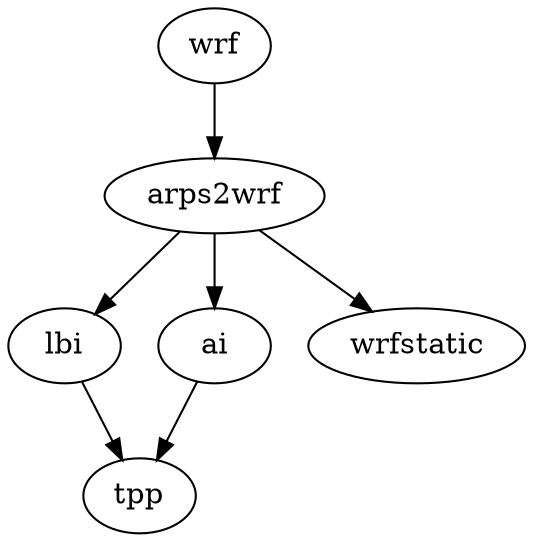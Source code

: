 digraph {
	wrf -> arps2wrf ;
	lbi -> tpp ;
	ai -> tpp ;
	arps2wrf -> lbi ;
	arps2wrf -> ai ;
	arps2wrf -> wrfstatic ;
}
